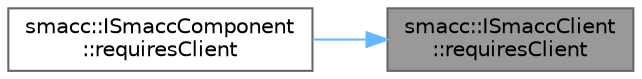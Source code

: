 digraph "smacc::ISmaccClient::requiresClient"
{
 // LATEX_PDF_SIZE
  bgcolor="transparent";
  edge [fontname=Helvetica,fontsize=10,labelfontname=Helvetica,labelfontsize=10];
  node [fontname=Helvetica,fontsize=10,shape=box,height=0.2,width=0.4];
  rankdir="RL";
  Node1 [label="smacc::ISmaccClient\l::requiresClient",height=0.2,width=0.4,color="gray40", fillcolor="grey60", style="filled", fontcolor="black",tooltip=" "];
  Node1 -> Node2 [dir="back",color="steelblue1",style="solid"];
  Node2 [label="smacc::ISmaccComponent\l::requiresClient",height=0.2,width=0.4,color="grey40", fillcolor="white", style="filled",URL="$classsmacc_1_1ISmaccComponent.html#a36c085d906fbae0fcaee817aaeafebf4",tooltip=" "];
}
